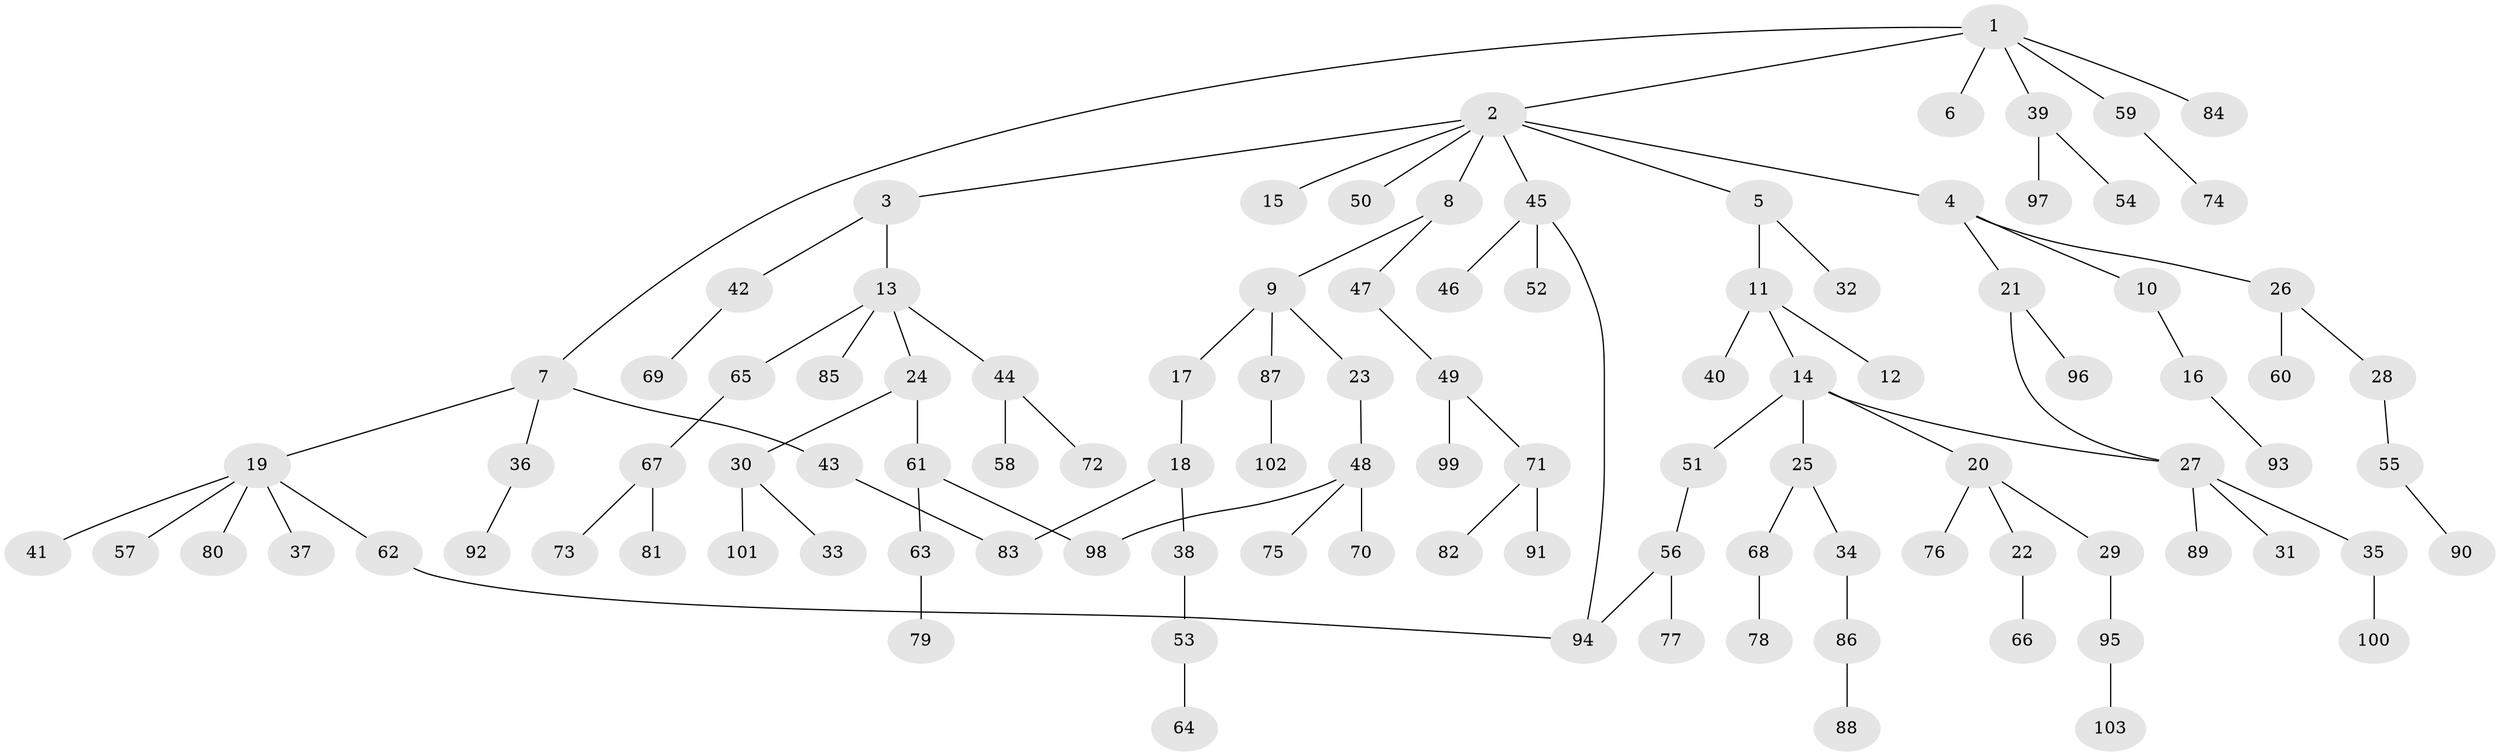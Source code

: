 // Generated by graph-tools (version 1.1) at 2025/10/02/27/25 16:10:54]
// undirected, 103 vertices, 107 edges
graph export_dot {
graph [start="1"]
  node [color=gray90,style=filled];
  1;
  2;
  3;
  4;
  5;
  6;
  7;
  8;
  9;
  10;
  11;
  12;
  13;
  14;
  15;
  16;
  17;
  18;
  19;
  20;
  21;
  22;
  23;
  24;
  25;
  26;
  27;
  28;
  29;
  30;
  31;
  32;
  33;
  34;
  35;
  36;
  37;
  38;
  39;
  40;
  41;
  42;
  43;
  44;
  45;
  46;
  47;
  48;
  49;
  50;
  51;
  52;
  53;
  54;
  55;
  56;
  57;
  58;
  59;
  60;
  61;
  62;
  63;
  64;
  65;
  66;
  67;
  68;
  69;
  70;
  71;
  72;
  73;
  74;
  75;
  76;
  77;
  78;
  79;
  80;
  81;
  82;
  83;
  84;
  85;
  86;
  87;
  88;
  89;
  90;
  91;
  92;
  93;
  94;
  95;
  96;
  97;
  98;
  99;
  100;
  101;
  102;
  103;
  1 -- 2;
  1 -- 6;
  1 -- 7;
  1 -- 39;
  1 -- 59;
  1 -- 84;
  2 -- 3;
  2 -- 4;
  2 -- 5;
  2 -- 8;
  2 -- 15;
  2 -- 45;
  2 -- 50;
  3 -- 13;
  3 -- 42;
  4 -- 10;
  4 -- 21;
  4 -- 26;
  5 -- 11;
  5 -- 32;
  7 -- 19;
  7 -- 36;
  7 -- 43;
  8 -- 9;
  8 -- 47;
  9 -- 17;
  9 -- 23;
  9 -- 87;
  10 -- 16;
  11 -- 12;
  11 -- 14;
  11 -- 40;
  13 -- 24;
  13 -- 44;
  13 -- 65;
  13 -- 85;
  14 -- 20;
  14 -- 25;
  14 -- 51;
  14 -- 27;
  16 -- 93;
  17 -- 18;
  18 -- 38;
  18 -- 83;
  19 -- 37;
  19 -- 41;
  19 -- 57;
  19 -- 62;
  19 -- 80;
  20 -- 22;
  20 -- 29;
  20 -- 76;
  21 -- 27;
  21 -- 96;
  22 -- 66;
  23 -- 48;
  24 -- 30;
  24 -- 61;
  25 -- 34;
  25 -- 68;
  26 -- 28;
  26 -- 60;
  27 -- 31;
  27 -- 35;
  27 -- 89;
  28 -- 55;
  29 -- 95;
  30 -- 33;
  30 -- 101;
  34 -- 86;
  35 -- 100;
  36 -- 92;
  38 -- 53;
  39 -- 54;
  39 -- 97;
  42 -- 69;
  43 -- 83;
  44 -- 58;
  44 -- 72;
  45 -- 46;
  45 -- 52;
  45 -- 94;
  47 -- 49;
  48 -- 70;
  48 -- 75;
  48 -- 98;
  49 -- 71;
  49 -- 99;
  51 -- 56;
  53 -- 64;
  55 -- 90;
  56 -- 77;
  56 -- 94;
  59 -- 74;
  61 -- 63;
  61 -- 98;
  62 -- 94;
  63 -- 79;
  65 -- 67;
  67 -- 73;
  67 -- 81;
  68 -- 78;
  71 -- 82;
  71 -- 91;
  86 -- 88;
  87 -- 102;
  95 -- 103;
}
